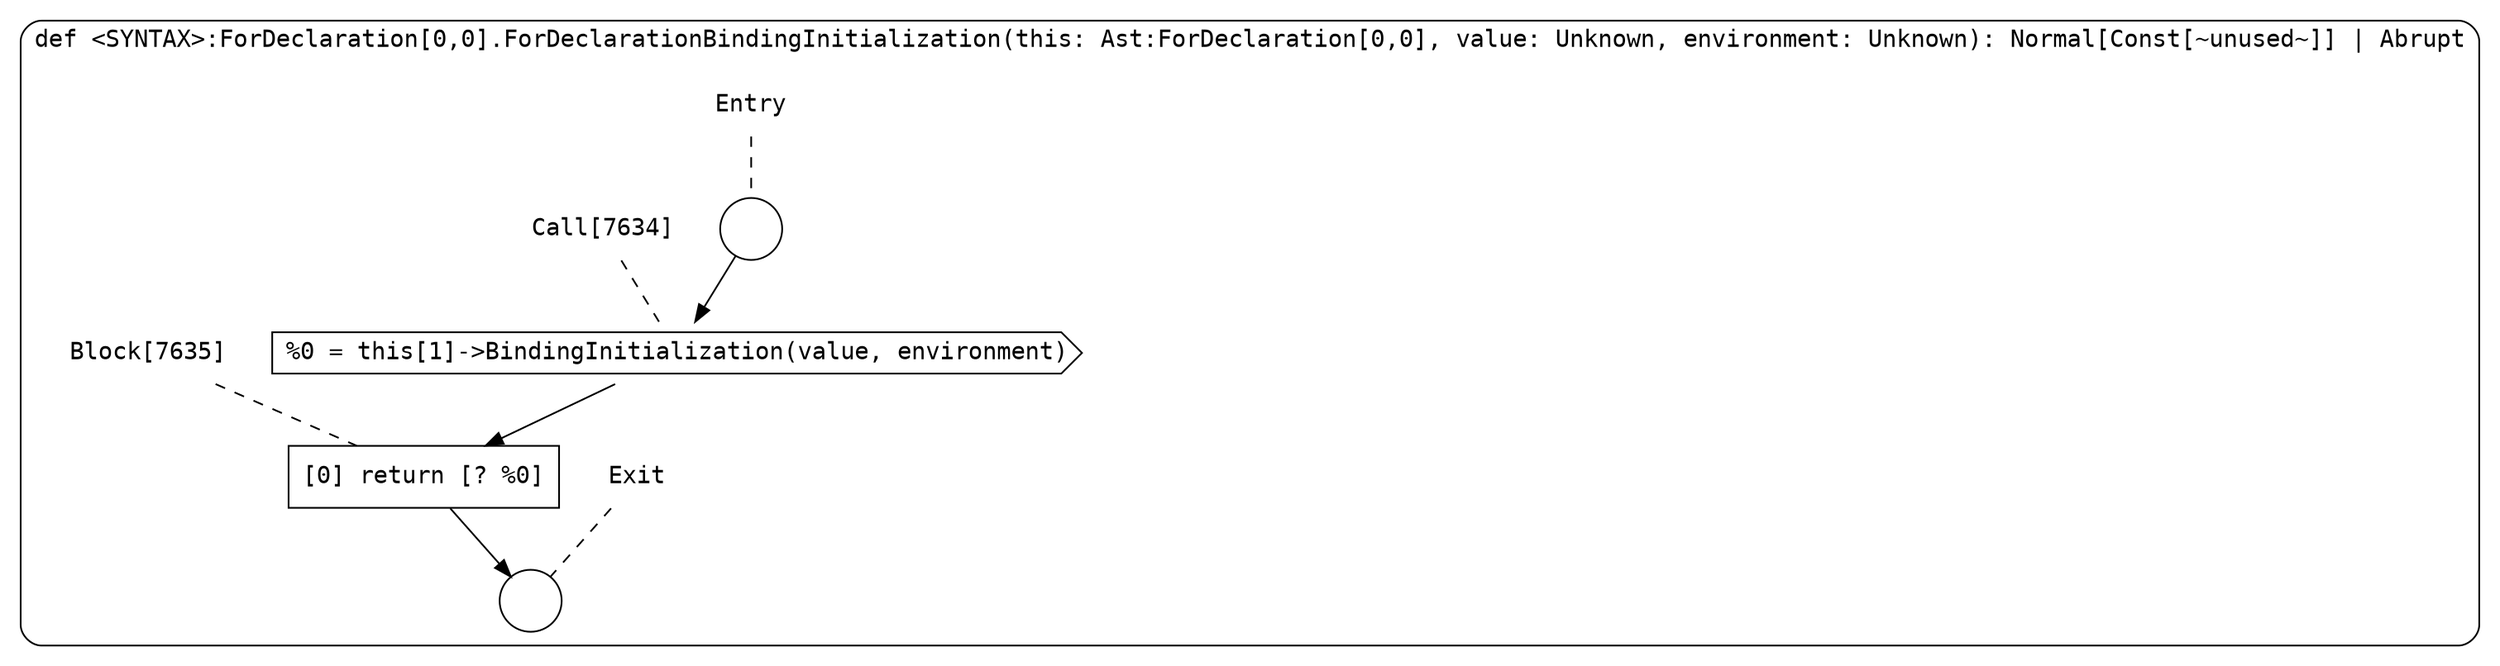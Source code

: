 digraph {
  graph [fontname = "Consolas"]
  node [fontname = "Consolas"]
  edge [fontname = "Consolas"]
  subgraph cluster1447 {
    label = "def <SYNTAX>:ForDeclaration[0,0].ForDeclarationBindingInitialization(this: Ast:ForDeclaration[0,0], value: Unknown, environment: Unknown): Normal[Const[~unused~]] | Abrupt"
    style = rounded
    cluster1447_entry_name [shape=none, label=<<font color="black">Entry</font>>]
    cluster1447_entry_name -> cluster1447_entry [arrowhead=none, color="black", style=dashed]
    cluster1447_entry [shape=circle label=" " color="black" fillcolor="white" style=filled]
    cluster1447_entry -> node7634 [color="black"]
    cluster1447_exit_name [shape=none, label=<<font color="black">Exit</font>>]
    cluster1447_exit_name -> cluster1447_exit [arrowhead=none, color="black", style=dashed]
    cluster1447_exit [shape=circle label=" " color="black" fillcolor="white" style=filled]
    node7634_name [shape=none, label=<<font color="black">Call[7634]</font>>]
    node7634_name -> node7634 [arrowhead=none, color="black", style=dashed]
    node7634 [shape=cds, label=<<font color="black">%0 = this[1]-&gt;BindingInitialization(value, environment)</font>> color="black" fillcolor="white", style=filled]
    node7634 -> node7635 [color="black"]
    node7635_name [shape=none, label=<<font color="black">Block[7635]</font>>]
    node7635_name -> node7635 [arrowhead=none, color="black", style=dashed]
    node7635 [shape=box, label=<<font color="black">[0] return [? %0]<BR ALIGN="LEFT"/></font>> color="black" fillcolor="white", style=filled]
    node7635 -> cluster1447_exit [color="black"]
  }
}